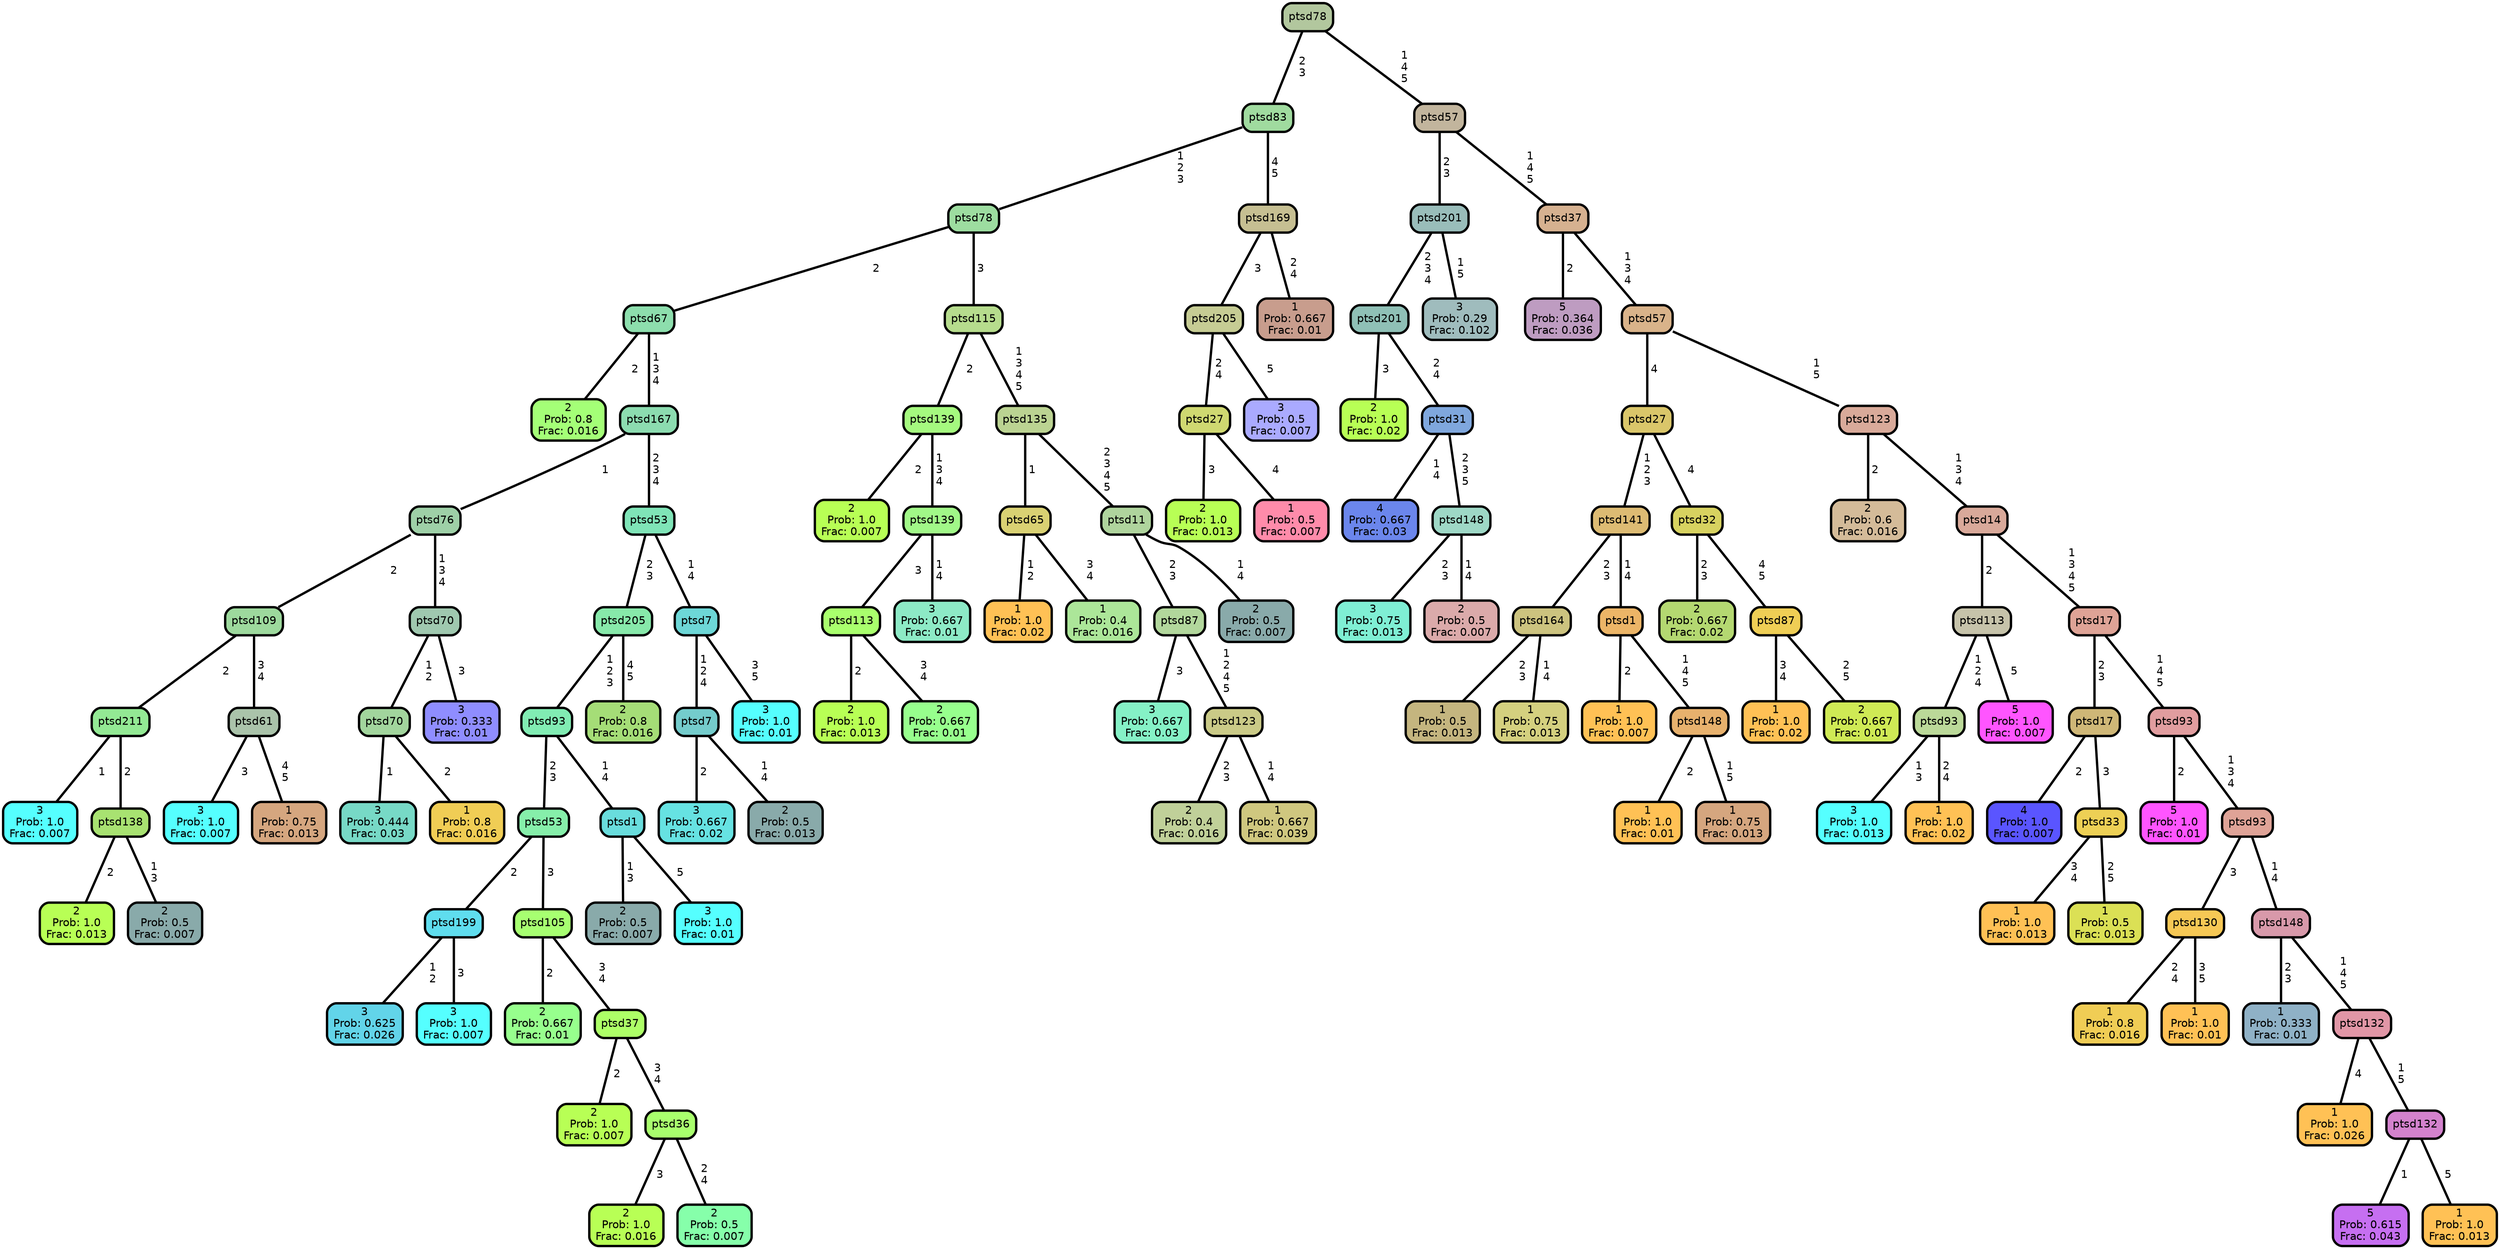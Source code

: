 graph Tree {
node [shape=box, style="filled, rounded",color="black",penwidth="3",fontcolor="black",                 fontname=helvetica] ;
graph [ranksep="0 equally", splines=straight,                 bgcolor=transparent, dpi=60] ;
edge [fontname=helvetica, color=black] ;
0 [label="2
Prob: 0.8
Frac: 0.016", fillcolor="#a4ff77"] ;
1 [label="ptsd67",href=".//ptsd67.svg", fillcolor="#8ddead"] ;
2 [label="3
Prob: 1.0
Frac: 0.007", fillcolor="#55ffff"] ;
3 [label="ptsd211",href=".//ptsd211.svg", fillcolor="#93e994"] ;
4 [label="2
Prob: 1.0
Frac: 0.013", fillcolor="#b8ff55"] ;
5 [label="ptsd138",href=".//ptsd138.svg", fillcolor="#a8e271"] ;
6 [label="2
Prob: 0.5
Frac: 0.007", fillcolor="#89aaaa"] ;
7 [label="ptsd109",href=".//ptsd109.svg", fillcolor="#9dd99d"] ;
8 [label="3
Prob: 1.0
Frac: 0.007", fillcolor="#55ffff"] ;
9 [label="ptsd61",href=".//ptsd61.svg", fillcolor="#aac3aa"] ;
10 [label="1
Prob: 0.75
Frac: 0.013", fillcolor="#d5a67f"] ;
11 [label="ptsd76",href=".//ptsd76.svg", fillcolor="#9ed0a7"] ;
12 [label="3
Prob: 0.444
Frac: 0.03", fillcolor="#77d9c6"] ;
13 [label="ptsd70",href=".//ptsd70.svg", fillcolor="#a2d59d"] ;
14 [label="1
Prob: 0.8
Frac: 0.016", fillcolor="#f0cd55"] ;
15 [label="ptsd70",href=".//ptsd70.svg", fillcolor="#9fc8af"] ;
16 [label="3
Prob: 0.333
Frac: 0.01", fillcolor="#8f8dff"] ;
17 [label="ptsd167",href=".//ptsd167.svg", fillcolor="#8cdcb0"] ;
18 [label="3
Prob: 0.625
Frac: 0.026", fillcolor="#62d4e9"] ;
19 [label="ptsd199",href=".//ptsd199.svg", fillcolor="#5fddee"] ;
20 [label="3
Prob: 1.0
Frac: 0.007", fillcolor="#55ffff"] ;
21 [label="ptsd53",href=".//ptsd53.svg", fillcolor="#86efaa"] ;
22 [label="2
Prob: 0.667
Frac: 0.01", fillcolor="#97ff8d"] ;
23 [label="ptsd105",href=".//ptsd105.svg", fillcolor="#a7ff71"] ;
24 [label="2
Prob: 1.0
Frac: 0.007", fillcolor="#b8ff55"] ;
25 [label="ptsd37",href=".//ptsd37.svg", fillcolor="#adff67"] ;
26 [label="2
Prob: 1.0
Frac: 0.016", fillcolor="#b8ff55"] ;
27 [label="ptsd36",href=".//ptsd36.svg", fillcolor="#a9ff6d"] ;
28 [label="2
Prob: 0.5
Frac: 0.007", fillcolor="#86ffaa"] ;
29 [label="ptsd93",href=".//ptsd93.svg", fillcolor="#81ecb3"] ;
30 [label="2
Prob: 0.5
Frac: 0.007", fillcolor="#89aaaa"] ;
31 [label="ptsd1",href=".//ptsd1.svg", fillcolor="#69dddd"] ;
32 [label="3
Prob: 1.0
Frac: 0.01", fillcolor="#55ffff"] ;
33 [label="ptsd205",href=".//ptsd205.svg", fillcolor="#87e9aa"] ;
34 [label="2
Prob: 0.8
Frac: 0.016", fillcolor="#a5dd77"] ;
35 [label="ptsd53",href=".//ptsd53.svg", fillcolor="#7fe4b7"] ;
36 [label="3
Prob: 0.667
Frac: 0.02", fillcolor="#66e2e2"] ;
37 [label="ptsd7",href=".//ptsd7.svg", fillcolor="#74cccc"] ;
38 [label="2
Prob: 0.5
Frac: 0.013", fillcolor="#89aaaa"] ;
39 [label="ptsd7",href=".//ptsd7.svg", fillcolor="#6dd7d7"] ;
40 [label="3
Prob: 1.0
Frac: 0.01", fillcolor="#55ffff"] ;
41 [label="ptsd78",href=".//ptsd78.svg", fillcolor="#9ddda0"] ;
42 [label="2
Prob: 1.0
Frac: 0.007", fillcolor="#b8ff55"] ;
43 [label="ptsd139",href=".//ptsd139.svg", fillcolor="#a5f97f"] ;
44 [label="2
Prob: 1.0
Frac: 0.013", fillcolor="#b8ff55"] ;
45 [label="ptsd113",href=".//ptsd113.svg", fillcolor="#a9ff6d"] ;
46 [label="2
Prob: 0.667
Frac: 0.01", fillcolor="#97ff8d"] ;
47 [label="ptsd139",href=".//ptsd139.svg", fillcolor="#a1f888"] ;
48 [label="3
Prob: 0.667
Frac: 0.01", fillcolor="#8deac6"] ;
49 [label="ptsd115",href=".//ptsd115.svg", fillcolor="#b6dc8d"] ;
50 [label="1
Prob: 1.0
Frac: 0.02", fillcolor="#ffc155"] ;
51 [label="ptsd65",href=".//ptsd65.svg", fillcolor="#d9d173"] ;
52 [label="1
Prob: 0.4
Frac: 0.016", fillcolor="#ace699"] ;
53 [label="ptsd135",href=".//ptsd135.svg", fillcolor="#bbd392"] ;
54 [label="3
Prob: 0.667
Frac: 0.03", fillcolor="#85f1c6"] ;
55 [label="ptsd87",href=".//ptsd87.svg", fillcolor="#b2d79c"] ;
56 [label="2
Prob: 0.4
Frac: 0.016", fillcolor="#c0d099"] ;
57 [label="ptsd123",href=".//ptsd123.svg", fillcolor="#caca87"] ;
58 [label="1
Prob: 0.667
Frac: 0.039", fillcolor="#cfc77f"] ;
59 [label="ptsd11",href=".//ptsd11.svg", fillcolor="#afd49d"] ;
60 [label="2
Prob: 0.5
Frac: 0.007", fillcolor="#89aaaa"] ;
61 [label="ptsd83",href=".//ptsd83.svg", fillcolor="#a0db9f"] ;
62 [label="2
Prob: 1.0
Frac: 0.013", fillcolor="#b8ff55"] ;
63 [label="ptsd27",href=".//ptsd27.svg", fillcolor="#cfd871"] ;
64 [label="1
Prob: 0.5
Frac: 0.007", fillcolor="#ff8baa"] ;
65 [label="ptsd205",href=".//ptsd205.svg", fillcolor="#c6cc94"] ;
66 [label="3
Prob: 0.5
Frac: 0.007", fillcolor="#aaaaff"] ;
67 [label="ptsd169",href=".//ptsd169.svg", fillcolor="#c6bf92"] ;
68 [label="1
Prob: 0.667
Frac: 0.01", fillcolor="#c89d8d"] ;
69 [label="ptsd78",href=".//ptsd78.svg", fillcolor="#b2c79e"] ;
70 [label="2
Prob: 1.0
Frac: 0.02", fillcolor="#b8ff55"] ;
71 [label="ptsd201",href=".//ptsd201.svg", fillcolor="#8fc0b6"] ;
72 [label="4
Prob: 0.667
Frac: 0.03", fillcolor="#6b86ec"] ;
73 [label="ptsd31",href=".//ptsd31.svg", fillcolor="#7fa7dd"] ;
74 [label="3
Prob: 0.75
Frac: 0.013", fillcolor="#7fefd4"] ;
75 [label="ptsd148",href=".//ptsd148.svg", fillcolor="#9ed8c6"] ;
76 [label="2
Prob: 0.5
Frac: 0.007", fillcolor="#dbaaaa"] ;
77 [label="ptsd201",href=".//ptsd201.svg", fillcolor="#99bdba"] ;
78 [label="3
Prob: 0.29
Frac: 0.102", fillcolor="#9fbcbd"] ;
79 [label="ptsd57",href=".//ptsd57.svg", fillcolor="#c2b59d"] ;
80 [label="5
Prob: 0.364
Frac: 0.036", fillcolor="#be9cc1"] ;
81 [label="ptsd37",href=".//ptsd37.svg", fillcolor="#d6b190"] ;
82 [label="1
Prob: 0.5
Frac: 0.013", fillcolor="#c4b57f"] ;
83 [label="ptsd164",href=".//ptsd164.svg", fillcolor="#ccc37f"] ;
84 [label="1
Prob: 0.75
Frac: 0.013", fillcolor="#d4d07f"] ;
85 [label="ptsd141",href=".//ptsd141.svg", fillcolor="#ddbb73"] ;
86 [label="1
Prob: 1.0
Frac: 0.007", fillcolor="#ffc155"] ;
87 [label="ptsd1",href=".//ptsd1.svg", fillcolor="#ecb567"] ;
88 [label="1
Prob: 1.0
Frac: 0.01", fillcolor="#ffc155"] ;
89 [label="ptsd148",href=".//ptsd148.svg", fillcolor="#e7b16d"] ;
90 [label="1
Prob: 0.75
Frac: 0.013", fillcolor="#d5a67f"] ;
91 [label="ptsd27",href=".//ptsd27.svg", fillcolor="#dac66a"] ;
92 [label="2
Prob: 0.667
Frac: 0.02", fillcolor="#b4d871"] ;
93 [label="ptsd32",href=".//ptsd32.svg", fillcolor="#d7d260"] ;
94 [label="1
Prob: 1.0
Frac: 0.02", fillcolor="#ffc155"] ;
95 [label="ptsd87",href=".//ptsd87.svg", fillcolor="#efce55"] ;
96 [label="2
Prob: 0.667
Frac: 0.01", fillcolor="#cfea55"] ;
97 [label="ptsd57",href=".//ptsd57.svg", fillcolor="#d9b38a"] ;
98 [label="2
Prob: 0.6
Frac: 0.016", fillcolor="#d4bb99"] ;
99 [label="ptsd123",href=".//ptsd123.svg", fillcolor="#d9aa9a"] ;
100 [label="3
Prob: 1.0
Frac: 0.013", fillcolor="#55ffff"] ;
101 [label="ptsd93",href=".//ptsd93.svg", fillcolor="#bbd999"] ;
102 [label="1
Prob: 1.0
Frac: 0.02", fillcolor="#ffc155"] ;
103 [label="ptsd113",href=".//ptsd113.svg", fillcolor="#c6c3aa"] ;
104 [label="5
Prob: 1.0
Frac: 0.007", fillcolor="#ff55ff"] ;
105 [label="ptsd14",href=".//ptsd14.svg", fillcolor="#d9a99a"] ;
106 [label="4
Prob: 1.0
Frac: 0.007", fillcolor="#5a55ff"] ;
107 [label="ptsd17",href=".//ptsd17.svg", fillcolor="#cfb777"] ;
108 [label="1
Prob: 1.0
Frac: 0.013", fillcolor="#ffc155"] ;
109 [label="ptsd33",href=".//ptsd33.svg", fillcolor="#edd055"] ;
110 [label="1
Prob: 0.5
Frac: 0.013", fillcolor="#dbe055"] ;
111 [label="ptsd17",href=".//ptsd17.svg", fillcolor="#dea396"] ;
112 [label="5
Prob: 1.0
Frac: 0.01", fillcolor="#ff55ff"] ;
113 [label="ptsd93",href=".//ptsd93.svg", fillcolor="#e19d9f"] ;
114 [label="1
Prob: 0.8
Frac: 0.016", fillcolor="#f0cd55"] ;
115 [label="ptsd130",href=".//ptsd130.svg", fillcolor="#f6c855"] ;
116 [label="1
Prob: 1.0
Frac: 0.01", fillcolor="#ffc155"] ;
117 [label="ptsd93",href=".//ptsd93.svg", fillcolor="#dfa397"] ;
118 [label="1
Prob: 0.333
Frac: 0.01", fillcolor="#8fb1c6"] ;
119 [label="ptsd148",href=".//ptsd148.svg", fillcolor="#d899aa"] ;
120 [label="1
Prob: 1.0
Frac: 0.026", fillcolor="#ffc155"] ;
121 [label="ptsd132",href=".//ptsd132.svg", fillcolor="#e196a6"] ;
122 [label="5
Prob: 0.615
Frac: 0.043", fillcolor="#c66ff1"] ;
123 [label="ptsd132",href=".//ptsd132.svg", fillcolor="#d382cd"] ;
124 [label="1
Prob: 1.0
Frac: 0.013", fillcolor="#ffc155"] ;
1 -- 0 [label=" 2",penwidth=3] ;
1 -- 17 [label=" 1\n 3\n 4",penwidth=3] ;
3 -- 2 [label=" 1",penwidth=3] ;
3 -- 5 [label=" 2",penwidth=3] ;
5 -- 4 [label=" 2",penwidth=3] ;
5 -- 6 [label=" 1\n 3",penwidth=3] ;
7 -- 3 [label=" 2",penwidth=3] ;
7 -- 9 [label=" 3\n 4",penwidth=3] ;
9 -- 8 [label=" 3",penwidth=3] ;
9 -- 10 [label=" 4\n 5",penwidth=3] ;
11 -- 7 [label=" 2",penwidth=3] ;
11 -- 15 [label=" 1\n 3\n 4",penwidth=3] ;
13 -- 12 [label=" 1",penwidth=3] ;
13 -- 14 [label=" 2",penwidth=3] ;
15 -- 13 [label=" 1\n 2",penwidth=3] ;
15 -- 16 [label=" 3",penwidth=3] ;
17 -- 11 [label=" 1",penwidth=3] ;
17 -- 35 [label=" 2\n 3\n 4",penwidth=3] ;
19 -- 18 [label=" 1\n 2",penwidth=3] ;
19 -- 20 [label=" 3",penwidth=3] ;
21 -- 19 [label=" 2",penwidth=3] ;
21 -- 23 [label=" 3",penwidth=3] ;
23 -- 22 [label=" 2",penwidth=3] ;
23 -- 25 [label=" 3\n 4",penwidth=3] ;
25 -- 24 [label=" 2",penwidth=3] ;
25 -- 27 [label=" 3\n 4",penwidth=3] ;
27 -- 26 [label=" 3",penwidth=3] ;
27 -- 28 [label=" 2\n 4",penwidth=3] ;
29 -- 21 [label=" 2\n 3",penwidth=3] ;
29 -- 31 [label=" 1\n 4",penwidth=3] ;
31 -- 30 [label=" 1\n 3",penwidth=3] ;
31 -- 32 [label=" 5",penwidth=3] ;
33 -- 29 [label=" 1\n 2\n 3",penwidth=3] ;
33 -- 34 [label=" 4\n 5",penwidth=3] ;
35 -- 33 [label=" 2\n 3",penwidth=3] ;
35 -- 39 [label=" 1\n 4",penwidth=3] ;
37 -- 36 [label=" 2",penwidth=3] ;
37 -- 38 [label=" 1\n 4",penwidth=3] ;
39 -- 37 [label=" 1\n 2\n 4",penwidth=3] ;
39 -- 40 [label=" 3\n 5",penwidth=3] ;
41 -- 1 [label=" 2",penwidth=3] ;
41 -- 49 [label=" 3",penwidth=3] ;
43 -- 42 [label=" 2",penwidth=3] ;
43 -- 47 [label=" 1\n 3\n 4",penwidth=3] ;
45 -- 44 [label=" 2",penwidth=3] ;
45 -- 46 [label=" 3\n 4",penwidth=3] ;
47 -- 45 [label=" 3",penwidth=3] ;
47 -- 48 [label=" 1\n 4",penwidth=3] ;
49 -- 43 [label=" 2",penwidth=3] ;
49 -- 53 [label=" 1\n 3\n 4\n 5",penwidth=3] ;
51 -- 50 [label=" 1\n 2",penwidth=3] ;
51 -- 52 [label=" 3\n 4",penwidth=3] ;
53 -- 51 [label=" 1",penwidth=3] ;
53 -- 59 [label=" 2\n 3\n 4\n 5",penwidth=3] ;
55 -- 54 [label=" 3",penwidth=3] ;
55 -- 57 [label=" 1\n 2\n 4\n 5",penwidth=3] ;
57 -- 56 [label=" 2\n 3",penwidth=3] ;
57 -- 58 [label=" 1\n 4",penwidth=3] ;
59 -- 55 [label=" 2\n 3",penwidth=3] ;
59 -- 60 [label=" 1\n 4",penwidth=3] ;
61 -- 41 [label=" 1\n 2\n 3",penwidth=3] ;
61 -- 67 [label=" 4\n 5",penwidth=3] ;
63 -- 62 [label=" 3",penwidth=3] ;
63 -- 64 [label=" 4",penwidth=3] ;
65 -- 63 [label=" 2\n 4",penwidth=3] ;
65 -- 66 [label=" 5",penwidth=3] ;
67 -- 65 [label=" 3",penwidth=3] ;
67 -- 68 [label=" 2\n 4",penwidth=3] ;
69 -- 61 [label=" 2\n 3",penwidth=3] ;
69 -- 79 [label=" 1\n 4\n 5",penwidth=3] ;
71 -- 70 [label=" 3",penwidth=3] ;
71 -- 73 [label=" 2\n 4",penwidth=3] ;
73 -- 72 [label=" 1\n 4",penwidth=3] ;
73 -- 75 [label=" 2\n 3\n 5",penwidth=3] ;
75 -- 74 [label=" 2\n 3",penwidth=3] ;
75 -- 76 [label=" 1\n 4",penwidth=3] ;
77 -- 71 [label=" 2\n 3\n 4",penwidth=3] ;
77 -- 78 [label=" 1\n 5",penwidth=3] ;
79 -- 77 [label=" 2\n 3",penwidth=3] ;
79 -- 81 [label=" 1\n 4\n 5",penwidth=3] ;
81 -- 80 [label=" 2",penwidth=3] ;
81 -- 97 [label=" 1\n 3\n 4",penwidth=3] ;
83 -- 82 [label=" 2\n 3",penwidth=3] ;
83 -- 84 [label=" 1\n 4",penwidth=3] ;
85 -- 83 [label=" 2\n 3",penwidth=3] ;
85 -- 87 [label=" 1\n 4",penwidth=3] ;
87 -- 86 [label=" 2",penwidth=3] ;
87 -- 89 [label=" 1\n 4\n 5",penwidth=3] ;
89 -- 88 [label=" 2",penwidth=3] ;
89 -- 90 [label=" 1\n 5",penwidth=3] ;
91 -- 85 [label=" 1\n 2\n 3",penwidth=3] ;
91 -- 93 [label=" 4",penwidth=3] ;
93 -- 92 [label=" 2\n 3",penwidth=3] ;
93 -- 95 [label=" 4\n 5",penwidth=3] ;
95 -- 94 [label=" 3\n 4",penwidth=3] ;
95 -- 96 [label=" 2\n 5",penwidth=3] ;
97 -- 91 [label=" 4",penwidth=3] ;
97 -- 99 [label=" 1\n 5",penwidth=3] ;
99 -- 98 [label=" 2",penwidth=3] ;
99 -- 105 [label=" 1\n 3\n 4",penwidth=3] ;
101 -- 100 [label=" 1\n 3",penwidth=3] ;
101 -- 102 [label=" 2\n 4",penwidth=3] ;
103 -- 101 [label=" 1\n 2\n 4",penwidth=3] ;
103 -- 104 [label=" 5",penwidth=3] ;
105 -- 103 [label=" 2",penwidth=3] ;
105 -- 111 [label=" 1\n 3\n 4\n 5",penwidth=3] ;
107 -- 106 [label=" 2",penwidth=3] ;
107 -- 109 [label=" 3",penwidth=3] ;
109 -- 108 [label=" 3\n 4",penwidth=3] ;
109 -- 110 [label=" 2\n 5",penwidth=3] ;
111 -- 107 [label=" 2\n 3",penwidth=3] ;
111 -- 113 [label=" 1\n 4\n 5",penwidth=3] ;
113 -- 112 [label=" 2",penwidth=3] ;
113 -- 117 [label=" 1\n 3\n 4",penwidth=3] ;
115 -- 114 [label=" 2\n 4",penwidth=3] ;
115 -- 116 [label=" 3\n 5",penwidth=3] ;
117 -- 115 [label=" 3",penwidth=3] ;
117 -- 119 [label=" 1\n 4",penwidth=3] ;
119 -- 118 [label=" 2\n 3",penwidth=3] ;
119 -- 121 [label=" 1\n 4\n 5",penwidth=3] ;
121 -- 120 [label=" 4",penwidth=3] ;
121 -- 123 [label=" 1\n 5",penwidth=3] ;
123 -- 122 [label=" 1",penwidth=3] ;
123 -- 124 [label=" 5",penwidth=3] ;
{rank = same;}}